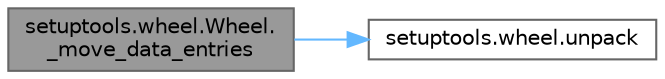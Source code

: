 digraph "setuptools.wheel.Wheel._move_data_entries"
{
 // LATEX_PDF_SIZE
  bgcolor="transparent";
  edge [fontname=Helvetica,fontsize=10,labelfontname=Helvetica,labelfontsize=10];
  node [fontname=Helvetica,fontsize=10,shape=box,height=0.2,width=0.4];
  rankdir="LR";
  Node1 [id="Node000001",label="setuptools.wheel.Wheel.\l_move_data_entries",height=0.2,width=0.4,color="gray40", fillcolor="grey60", style="filled", fontcolor="black",tooltip=" "];
  Node1 -> Node2 [id="edge1_Node000001_Node000002",color="steelblue1",style="solid",tooltip=" "];
  Node2 [id="Node000002",label="setuptools.wheel.unpack",height=0.2,width=0.4,color="grey40", fillcolor="white", style="filled",URL="$namespacesetuptools_1_1wheel.html#ac42b91c47e763d929bd78f3ba1a24069",tooltip=" "];
}
